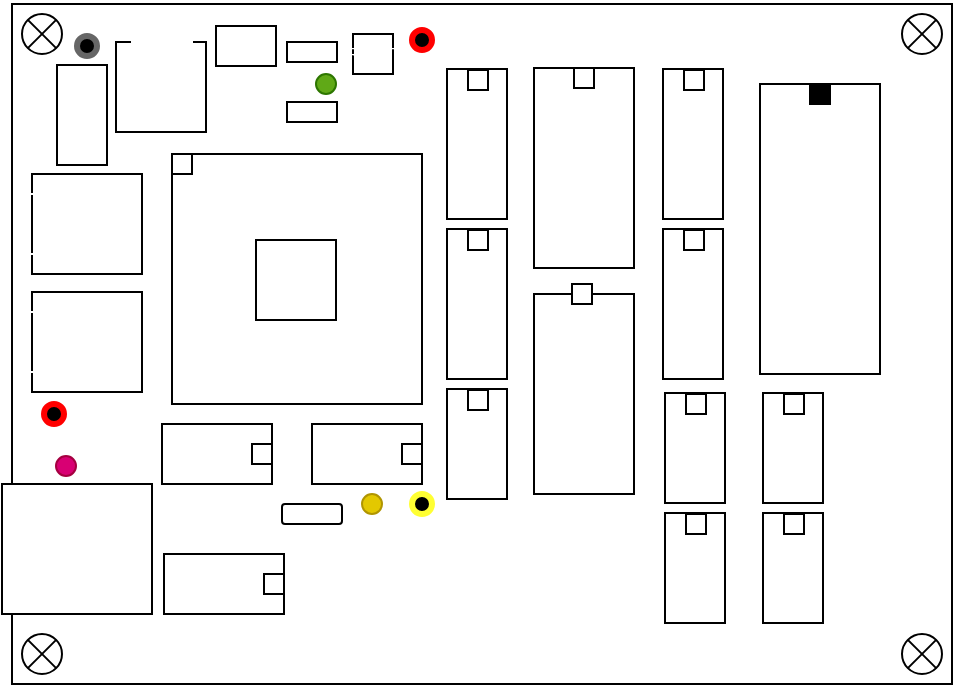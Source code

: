 <mxfile>
    <diagram id="57okp_fHzWCL9LSm3YcQ" name="ページ1">
        <mxGraphModel dx="893" dy="746" grid="1" gridSize="5" guides="1" tooltips="1" connect="1" arrows="1" fold="1" page="1" pageScale="1" pageWidth="827" pageHeight="1169" math="0" shadow="0">
            <root>
                <mxCell id="0"/>
                <mxCell id="1" parent="0"/>
                <mxCell id="5" value="" style="rounded=0;whiteSpace=wrap;html=1;fontColor=#FFFFFF;" parent="1" vertex="1">
                    <mxGeometry x="40" y="105" width="470" height="340" as="geometry"/>
                </mxCell>
                <mxCell id="13" value="&lt;font style=&quot;font-size: 8px;&quot;&gt;ISP&lt;br&gt;ソケット&lt;/font&gt;" style="rounded=0;whiteSpace=wrap;html=1;fontSize=10;fontColor=#FFFFFF;rotation=90;" parent="1" vertex="1">
                    <mxGeometry x="50" y="148" width="50" height="25" as="geometry"/>
                </mxCell>
                <mxCell id="14" value="DC&lt;br&gt;Jack&lt;br&gt;(5V)" style="whiteSpace=wrap;html=1;aspect=fixed;fontSize=8;fontColor=#FFFFFF;" parent="1" vertex="1">
                    <mxGeometry x="92" y="124" width="45" height="45" as="geometry"/>
                </mxCell>
                <mxCell id="25" value="" style="group;rotation=-90;" parent="1" vertex="1" connectable="0">
                    <mxGeometry x="245" y="310" width="55" height="30" as="geometry"/>
                </mxCell>
                <mxCell id="23" value="74HC74" style="rounded=0;whiteSpace=wrap;html=1;fontSize=7;fontColor=#FFFFFF;rotation=-90;" parent="25" vertex="1">
                    <mxGeometry width="55" height="30" as="geometry"/>
                </mxCell>
                <mxCell id="24" value="" style="whiteSpace=wrap;html=1;aspect=fixed;fontSize=7;fontColor=#FFFFFF;rotation=-90;" parent="25" vertex="1">
                    <mxGeometry x="23" y="-12" width="10" height="10" as="geometry"/>
                </mxCell>
                <mxCell id="26" value="" style="group" parent="1" vertex="1" connectable="0">
                    <mxGeometry x="190" y="315" width="55" height="30" as="geometry"/>
                </mxCell>
                <mxCell id="19" value="74HC04" style="rounded=0;whiteSpace=wrap;html=1;fontSize=7;fontColor=#FFFFFF;" parent="26" vertex="1">
                    <mxGeometry width="55" height="30" as="geometry"/>
                </mxCell>
                <mxCell id="21" value="" style="whiteSpace=wrap;html=1;aspect=fixed;fontSize=7;fontColor=#FFFFFF;" parent="26" vertex="1">
                    <mxGeometry x="45" y="10" width="10" height="10" as="geometry"/>
                </mxCell>
                <mxCell id="27" value="" style="group" parent="1" vertex="1" connectable="0">
                    <mxGeometry x="115" y="315" width="55" height="30" as="geometry"/>
                </mxCell>
                <mxCell id="16" value="74HC125" style="rounded=0;whiteSpace=wrap;html=1;fontSize=7;fontColor=#FFFFFF;" parent="27" vertex="1">
                    <mxGeometry width="55" height="30" as="geometry"/>
                </mxCell>
                <mxCell id="20" value="" style="whiteSpace=wrap;html=1;aspect=fixed;fontSize=7;fontColor=#FFFFFF;" parent="27" vertex="1">
                    <mxGeometry x="45" y="10" width="10" height="10" as="geometry"/>
                </mxCell>
                <mxCell id="28" value="" style="group" parent="1" vertex="1" connectable="0">
                    <mxGeometry x="116" y="380" width="60" height="30" as="geometry"/>
                </mxCell>
                <mxCell id="15" value="74HC4050" style="rounded=0;whiteSpace=wrap;html=1;fontSize=7;fontColor=#FFFFFF;" parent="28" vertex="1">
                    <mxGeometry width="60" height="30" as="geometry"/>
                </mxCell>
                <mxCell id="22" value="" style="whiteSpace=wrap;html=1;aspect=fixed;fontSize=7;fontColor=#FFFFFF;" parent="28" vertex="1">
                    <mxGeometry x="50" y="10" width="10" height="10" as="geometry"/>
                </mxCell>
                <mxCell id="30" value="" style="group;rotation=-90;" parent="1" vertex="1" connectable="0">
                    <mxGeometry x="235" y="160" width="75" height="30" as="geometry"/>
                </mxCell>
                <mxCell id="17" value="74AC573" style="rounded=0;whiteSpace=wrap;html=1;fontSize=7;fontColor=#FFFFFF;rotation=-90;" parent="30" vertex="1">
                    <mxGeometry width="75" height="30" as="geometry"/>
                </mxCell>
                <mxCell id="29" value="" style="whiteSpace=wrap;html=1;aspect=fixed;fontSize=7;fontColor=#FFFFFF;rotation=-90;" parent="30" vertex="1">
                    <mxGeometry x="33" y="-22" width="10" height="10" as="geometry"/>
                </mxCell>
                <mxCell id="37" value="" style="group;rotation=-90;" parent="1" vertex="1" connectable="0">
                    <mxGeometry x="235" y="240" width="75" height="30" as="geometry"/>
                </mxCell>
                <mxCell id="38" value="74HC244" style="rounded=0;whiteSpace=wrap;html=1;fontSize=7;fontColor=#FFFFFF;rotation=-90;" parent="37" vertex="1">
                    <mxGeometry width="75" height="30" as="geometry"/>
                </mxCell>
                <mxCell id="39" value="" style="whiteSpace=wrap;html=1;aspect=fixed;fontSize=7;fontColor=#FFFFFF;rotation=-90;" parent="37" vertex="1">
                    <mxGeometry x="33" y="-22" width="10" height="10" as="geometry"/>
                </mxCell>
                <mxCell id="40" value="" style="group;rotation=-90;" parent="1" vertex="1" connectable="0">
                    <mxGeometry x="343" y="160" width="75" height="30" as="geometry"/>
                </mxCell>
                <mxCell id="41" value="74HC574" style="rounded=0;whiteSpace=wrap;html=1;fontSize=7;fontColor=#FFFFFF;rotation=-90;" parent="40" vertex="1">
                    <mxGeometry width="75" height="30" as="geometry"/>
                </mxCell>
                <mxCell id="42" value="" style="whiteSpace=wrap;html=1;aspect=fixed;fontSize=7;fontColor=#FFFFFF;rotation=-90;" parent="40" vertex="1">
                    <mxGeometry x="33" y="-22" width="10" height="10" as="geometry"/>
                </mxCell>
                <mxCell id="43" value="" style="group;rotation=-90;" parent="1" vertex="1" connectable="0">
                    <mxGeometry x="343" y="240" width="75" height="30" as="geometry"/>
                </mxCell>
                <mxCell id="44" value="74HC254" style="rounded=0;whiteSpace=wrap;html=1;fontSize=7;fontColor=#FFFFFF;rotation=-90;" parent="43" vertex="1">
                    <mxGeometry width="75" height="30" as="geometry"/>
                </mxCell>
                <mxCell id="45" value="" style="whiteSpace=wrap;html=1;aspect=fixed;fontSize=7;fontColor=#FFFFFF;rotation=-90;" parent="43" vertex="1">
                    <mxGeometry x="33" y="-22" width="10" height="10" as="geometry"/>
                </mxCell>
                <mxCell id="51" value="" style="group;rotation=-90;" parent="1" vertex="1" connectable="0">
                    <mxGeometry x="276" y="162" width="100" height="50" as="geometry"/>
                </mxCell>
                <mxCell id="46" value="HM64256" style="rounded=0;whiteSpace=wrap;html=1;fontSize=7;fontColor=#FFFFFF;rotation=-90;" parent="51" vertex="1">
                    <mxGeometry width="100" height="50" as="geometry"/>
                </mxCell>
                <mxCell id="50" value="" style="whiteSpace=wrap;html=1;aspect=fixed;fontSize=7;fontColor=#FFFFFF;rotation=-90;" parent="51" vertex="1">
                    <mxGeometry x="45" y="-25" width="10" height="10" as="geometry"/>
                </mxCell>
                <mxCell id="53" value="HM64256" style="rounded=0;whiteSpace=wrap;html=1;fontSize=7;fontColor=#FFFFFF;rotation=-90;" parent="1" vertex="1">
                    <mxGeometry x="276" y="275" width="100" height="50" as="geometry"/>
                </mxCell>
                <mxCell id="55" value="" style="group;rotation=-90;" parent="1" vertex="1" connectable="0">
                    <mxGeometry x="403" y="312" width="55" height="30" as="geometry"/>
                </mxCell>
                <mxCell id="56" value="74HC32&lt;br&gt;(U9)" style="rounded=0;whiteSpace=wrap;html=1;fontSize=7;fontColor=#FFFFFF;rotation=-90;" parent="55" vertex="1">
                    <mxGeometry width="55" height="30" as="geometry"/>
                </mxCell>
                <mxCell id="57" value="" style="whiteSpace=wrap;html=1;aspect=fixed;fontSize=7;fontColor=#FFFFFF;rotation=-90;" parent="55" vertex="1">
                    <mxGeometry x="23" y="-12" width="10" height="10" as="geometry"/>
                </mxCell>
                <mxCell id="58" value="" style="group;rotation=-90;" parent="1" vertex="1" connectable="0">
                    <mxGeometry x="403" y="372" width="55" height="30" as="geometry"/>
                </mxCell>
                <mxCell id="59" value="74HC32&lt;br&gt;(U10)" style="rounded=0;whiteSpace=wrap;html=1;fontSize=7;fontColor=#FFFFFF;rotation=-90;" parent="58" vertex="1">
                    <mxGeometry width="55" height="30" as="geometry"/>
                </mxCell>
                <mxCell id="60" value="" style="whiteSpace=wrap;html=1;aspect=fixed;fontSize=7;fontColor=#FFFFFF;rotation=-90;" parent="58" vertex="1">
                    <mxGeometry x="23" y="-12" width="10" height="10" as="geometry"/>
                </mxCell>
                <mxCell id="61" value="" style="group;rotation=-90;" parent="1" vertex="1" connectable="0">
                    <mxGeometry x="354" y="312" width="55" height="30" as="geometry"/>
                </mxCell>
                <mxCell id="62" value="74HC08" style="rounded=0;whiteSpace=wrap;html=1;fontSize=7;fontColor=#FFFFFF;rotation=-90;" parent="61" vertex="1">
                    <mxGeometry width="55" height="30" as="geometry"/>
                </mxCell>
                <mxCell id="63" value="" style="whiteSpace=wrap;html=1;aspect=fixed;fontSize=7;fontColor=#FFFFFF;rotation=-90;" parent="61" vertex="1">
                    <mxGeometry x="23" y="-12" width="10" height="10" as="geometry"/>
                </mxCell>
                <mxCell id="64" value="" style="group;rotation=-90;" parent="1" vertex="1" connectable="0">
                    <mxGeometry x="354" y="372" width="55" height="30" as="geometry"/>
                </mxCell>
                <mxCell id="65" value="74HC125" style="rounded=0;whiteSpace=wrap;html=1;fontSize=7;fontColor=#FFFFFF;rotation=-90;" parent="64" vertex="1">
                    <mxGeometry width="55" height="30" as="geometry"/>
                </mxCell>
                <mxCell id="66" value="" style="whiteSpace=wrap;html=1;aspect=fixed;fontSize=7;fontColor=#FFFFFF;rotation=-90;" parent="64" vertex="1">
                    <mxGeometry x="23" y="-12" width="10" height="10" as="geometry"/>
                </mxCell>
                <mxCell id="67" value="16MHz" style="rounded=1;whiteSpace=wrap;html=1;fontSize=7;fontColor=#FFFFFF;" parent="1" vertex="1">
                    <mxGeometry x="175" y="355" width="30" height="10" as="geometry"/>
                </mxCell>
                <mxCell id="70" value="SW" style="rounded=0;whiteSpace=wrap;html=1;fontSize=8;fontColor=#FFFFFF;" parent="1" vertex="1">
                    <mxGeometry x="177.5" y="154" width="25" height="10" as="geometry"/>
                </mxCell>
                <mxCell id="72" value="" style="ellipse;whiteSpace=wrap;html=1;aspect=fixed;fontSize=8;fontColor=#ffffff;fillColor=#60a917;strokeColor=#2D7600;" parent="1" vertex="1">
                    <mxGeometry x="192" y="140" width="10" height="10" as="geometry"/>
                </mxCell>
                <mxCell id="73" value="" style="ellipse;whiteSpace=wrap;html=1;aspect=fixed;fontSize=8;fontColor=#ffffff;fillColor=#d80073;strokeColor=#A50040;" parent="1" vertex="1">
                    <mxGeometry x="62" y="331" width="10" height="10" as="geometry"/>
                </mxCell>
                <mxCell id="74" value="" style="ellipse;whiteSpace=wrap;html=1;aspect=fixed;fontSize=8;fontColor=#000000;fillColor=#e3c800;strokeColor=#B09500;" parent="1" vertex="1">
                    <mxGeometry x="215" y="350" width="10" height="10" as="geometry"/>
                </mxCell>
                <mxCell id="77" value="Terminal&lt;br&gt;" style="rounded=0;whiteSpace=wrap;html=1;fontSize=7;fontColor=#FFFFFF;" parent="1" vertex="1">
                    <mxGeometry x="142" y="116" width="30" height="20" as="geometry"/>
                </mxCell>
                <mxCell id="80" value="" style="group" parent="1" vertex="1" connectable="0">
                    <mxGeometry x="120" y="180" width="125" height="125" as="geometry"/>
                </mxCell>
                <mxCell id="6" value="&lt;font style=&quot;font-size: 10px;&quot;&gt;Pitch変換基板&lt;br&gt;&lt;br&gt;&lt;br&gt;&lt;br&gt;&lt;br&gt;&lt;br&gt;&lt;/font&gt;" style="whiteSpace=wrap;html=1;aspect=fixed;fontColor=#FFFFFF;" parent="80" vertex="1">
                    <mxGeometry width="125" height="125" as="geometry"/>
                </mxCell>
                <mxCell id="7" value="&lt;p style=&quot;line-height: 70%;&quot;&gt;&lt;font style=&quot;font-size: 8px;&quot;&gt;ATmega&lt;br&gt;128&lt;br&gt;&lt;/font&gt;&lt;/p&gt;" style="whiteSpace=wrap;html=1;aspect=fixed;fontColor=#FFFFFF;" parent="80" vertex="1">
                    <mxGeometry x="42" y="43" width="40" height="40" as="geometry"/>
                </mxCell>
                <mxCell id="33" value="" style="whiteSpace=wrap;html=1;aspect=fixed;fontSize=7;fontColor=#FFFFFF;" parent="80" vertex="1">
                    <mxGeometry width="10" height="10" as="geometry"/>
                </mxCell>
                <mxCell id="84" value="" style="group" parent="1" vertex="1" connectable="0">
                    <mxGeometry x="45" y="420" width="20" height="20" as="geometry"/>
                </mxCell>
                <mxCell id="81" value="" style="ellipse;whiteSpace=wrap;html=1;aspect=fixed;fontSize=7;fontColor=#FFFFFF;" parent="84" vertex="1">
                    <mxGeometry width="20" height="20" as="geometry"/>
                </mxCell>
                <mxCell id="82" value="" style="endArrow=none;html=1;fontSize=7;fontColor=#FFFFFF;exitX=0;exitY=1;exitDx=0;exitDy=0;entryX=1;entryY=0;entryDx=0;entryDy=0;" parent="84" source="81" target="81" edge="1">
                    <mxGeometry width="50" height="50" relative="1" as="geometry">
                        <mxPoint x="60" y="35" as="sourcePoint"/>
                        <mxPoint x="110" y="-15" as="targetPoint"/>
                    </mxGeometry>
                </mxCell>
                <mxCell id="83" value="" style="endArrow=none;html=1;fontSize=7;fontColor=#FFFFFF;exitX=1;exitY=1;exitDx=0;exitDy=0;entryX=0;entryY=0;entryDx=0;entryDy=0;" parent="84" source="81" target="81" edge="1">
                    <mxGeometry width="50" height="50" relative="1" as="geometry">
                        <mxPoint x="7.929" y="22.071" as="sourcePoint"/>
                        <mxPoint x="22.071" y="7.929" as="targetPoint"/>
                    </mxGeometry>
                </mxCell>
                <mxCell id="85" value="" style="group" parent="1" vertex="1" connectable="0">
                    <mxGeometry x="485" y="420" width="20" height="20" as="geometry"/>
                </mxCell>
                <mxCell id="86" value="" style="ellipse;whiteSpace=wrap;html=1;aspect=fixed;fontSize=7;fontColor=#FFFFFF;" parent="85" vertex="1">
                    <mxGeometry width="20" height="20" as="geometry"/>
                </mxCell>
                <mxCell id="87" value="" style="endArrow=none;html=1;fontSize=7;fontColor=#FFFFFF;exitX=0;exitY=1;exitDx=0;exitDy=0;entryX=1;entryY=0;entryDx=0;entryDy=0;" parent="85" source="86" target="86" edge="1">
                    <mxGeometry width="50" height="50" relative="1" as="geometry">
                        <mxPoint x="60" y="35" as="sourcePoint"/>
                        <mxPoint x="110" y="-15" as="targetPoint"/>
                    </mxGeometry>
                </mxCell>
                <mxCell id="88" value="" style="endArrow=none;html=1;fontSize=7;fontColor=#FFFFFF;exitX=1;exitY=1;exitDx=0;exitDy=0;entryX=0;entryY=0;entryDx=0;entryDy=0;" parent="85" source="86" target="86" edge="1">
                    <mxGeometry width="50" height="50" relative="1" as="geometry">
                        <mxPoint x="7.929" y="22.071" as="sourcePoint"/>
                        <mxPoint x="22.071" y="7.929" as="targetPoint"/>
                    </mxGeometry>
                </mxCell>
                <mxCell id="89" value="" style="group" parent="1" vertex="1" connectable="0">
                    <mxGeometry x="485" y="110" width="20" height="20" as="geometry"/>
                </mxCell>
                <mxCell id="90" value="" style="ellipse;whiteSpace=wrap;html=1;aspect=fixed;fontSize=7;fontColor=#FFFFFF;" parent="89" vertex="1">
                    <mxGeometry width="20" height="20" as="geometry"/>
                </mxCell>
                <mxCell id="91" value="" style="endArrow=none;html=1;fontSize=7;fontColor=#FFFFFF;exitX=0;exitY=1;exitDx=0;exitDy=0;entryX=1;entryY=0;entryDx=0;entryDy=0;" parent="89" source="90" target="90" edge="1">
                    <mxGeometry width="50" height="50" relative="1" as="geometry">
                        <mxPoint x="60" y="35" as="sourcePoint"/>
                        <mxPoint x="110" y="-15" as="targetPoint"/>
                    </mxGeometry>
                </mxCell>
                <mxCell id="92" value="" style="endArrow=none;html=1;fontSize=7;fontColor=#FFFFFF;exitX=1;exitY=1;exitDx=0;exitDy=0;entryX=0;entryY=0;entryDx=0;entryDy=0;" parent="89" source="90" target="90" edge="1">
                    <mxGeometry width="50" height="50" relative="1" as="geometry">
                        <mxPoint x="7.929" y="22.071" as="sourcePoint"/>
                        <mxPoint x="22.071" y="7.929" as="targetPoint"/>
                    </mxGeometry>
                </mxCell>
                <mxCell id="93" value="" style="group" parent="1" vertex="1" connectable="0">
                    <mxGeometry x="45" y="110" width="20" height="20" as="geometry"/>
                </mxCell>
                <mxCell id="94" value="" style="ellipse;whiteSpace=wrap;html=1;aspect=fixed;fontSize=7;fontColor=#FFFFFF;" parent="93" vertex="1">
                    <mxGeometry width="20" height="20" as="geometry"/>
                </mxCell>
                <mxCell id="95" value="" style="endArrow=none;html=1;fontSize=7;fontColor=#FFFFFF;exitX=0;exitY=1;exitDx=0;exitDy=0;entryX=1;entryY=0;entryDx=0;entryDy=0;" parent="93" source="94" target="94" edge="1">
                    <mxGeometry width="50" height="50" relative="1" as="geometry">
                        <mxPoint x="60" y="35" as="sourcePoint"/>
                        <mxPoint x="110" y="-15" as="targetPoint"/>
                    </mxGeometry>
                </mxCell>
                <mxCell id="96" value="" style="endArrow=none;html=1;fontSize=7;fontColor=#FFFFFF;exitX=1;exitY=1;exitDx=0;exitDy=0;entryX=0;entryY=0;entryDx=0;entryDy=0;" parent="93" source="94" target="94" edge="1">
                    <mxGeometry width="50" height="50" relative="1" as="geometry">
                        <mxPoint x="7.929" y="22.071" as="sourcePoint"/>
                        <mxPoint x="22.071" y="7.929" as="targetPoint"/>
                    </mxGeometry>
                </mxCell>
                <mxCell id="102" value="" style="group" parent="1" vertex="1" connectable="0">
                    <mxGeometry x="414" y="145" width="60" height="145" as="geometry"/>
                </mxCell>
                <mxCell id="18" value="Z80A" style="rounded=0;whiteSpace=wrap;html=1;fontSize=7;fontColor=#FFFFFF;direction=south;" parent="102" vertex="1">
                    <mxGeometry width="60" height="145" as="geometry"/>
                </mxCell>
                <mxCell id="101" value="" style="whiteSpace=wrap;html=1;aspect=fixed;fillStyle=auto;fontSize=7;fontColor=#FFFFFF;fillColor=#000000;" parent="102" vertex="1">
                    <mxGeometry x="25" width="10" height="10" as="geometry"/>
                </mxCell>
                <mxCell id="103" value="" style="whiteSpace=wrap;html=1;aspect=fixed;fontSize=7;fontColor=#FFFFFF;rotation=-90;" parent="1" vertex="1">
                    <mxGeometry x="320" y="245" width="10" height="10" as="geometry"/>
                </mxCell>
                <mxCell id="105" value="JP" style="rounded=0;whiteSpace=wrap;html=1;fontSize=8;fontColor=#FFFFFF;" parent="1" vertex="1">
                    <mxGeometry x="177.5" y="124" width="25" height="10" as="geometry"/>
                </mxCell>
                <mxCell id="106" value="" style="ellipse;whiteSpace=wrap;html=1;aspect=fixed;fillStyle=auto;fontSize=10;fontColor=#FFFFFF;fillColor=#000000;strokeColor=#FF0000;strokeWidth=3;" parent="1" vertex="1">
                    <mxGeometry x="240" y="118" width="10" height="10" as="geometry"/>
                </mxCell>
                <mxCell id="108" value="" style="ellipse;whiteSpace=wrap;html=1;aspect=fixed;fillStyle=auto;fontSize=10;fontColor=#FFFFFF;fillColor=#000000;strokeColor=#666666;strokeWidth=3;" parent="1" vertex="1">
                    <mxGeometry x="72.5" y="121" width="10" height="10" as="geometry"/>
                </mxCell>
                <mxCell id="109" value="" style="ellipse;whiteSpace=wrap;html=1;aspect=fixed;fillStyle=auto;fontSize=10;fontColor=#FFFFFF;fillColor=#000000;strokeColor=#FF0000;strokeWidth=3;" parent="1" vertex="1">
                    <mxGeometry x="56" y="305" width="10" height="10" as="geometry"/>
                </mxCell>
                <mxCell id="110" value="" style="ellipse;whiteSpace=wrap;html=1;aspect=fixed;fillStyle=auto;fontSize=10;fontColor=#FFFFFF;fillColor=#000000;strokeColor=#FFFF33;strokeWidth=3;" parent="1" vertex="1">
                    <mxGeometry x="240" y="350" width="10" height="10" as="geometry"/>
                </mxCell>
                <mxCell id="111" value="+5V" style="text;html=1;strokeColor=none;fillColor=none;align=center;verticalAlign=middle;whiteSpace=wrap;rounded=0;fillStyle=auto;strokeWidth=3;fontSize=10;fontColor=#FFFFFF;" parent="1" vertex="1">
                    <mxGeometry x="247" y="112" width="32.5" height="20" as="geometry"/>
                </mxCell>
                <mxCell id="112" value="+3.3V" style="text;html=1;strokeColor=none;fillColor=none;align=center;verticalAlign=middle;whiteSpace=wrap;rounded=0;fillStyle=auto;strokeWidth=3;fontSize=10;fontColor=#FFFFFF;" parent="1" vertex="1">
                    <mxGeometry x="67.5" y="300" width="32.5" height="20" as="geometry"/>
                </mxCell>
                <mxCell id="113" value="GND" style="text;html=1;strokeColor=none;fillColor=none;align=center;verticalAlign=middle;whiteSpace=wrap;rounded=0;fillStyle=auto;strokeWidth=3;fontSize=10;fontColor=#FFFFFF;" parent="1" vertex="1">
                    <mxGeometry x="62" y="103" width="32.5" height="20" as="geometry"/>
                </mxCell>
                <mxCell id="114" value="CLK" style="text;html=1;strokeColor=none;fillColor=none;align=center;verticalAlign=middle;whiteSpace=wrap;rounded=0;fillStyle=auto;strokeWidth=3;fontSize=10;fontColor=#FFFFFF;" parent="1" vertex="1">
                    <mxGeometry x="228.75" y="360" width="32.5" height="20" as="geometry"/>
                </mxCell>
                <mxCell id="116" value="" style="group" parent="1" vertex="1" connectable="0">
                    <mxGeometry x="210.5" y="120" width="20" height="20" as="geometry"/>
                </mxCell>
                <mxCell id="71" value="RESET" style="whiteSpace=wrap;html=1;aspect=fixed;fontSize=8;fontColor=#FFFFFF;" parent="116" vertex="1">
                    <mxGeometry width="20" height="20" as="geometry"/>
                </mxCell>
                <mxCell id="115" value="" style="ellipse;whiteSpace=wrap;html=1;aspect=fixed;fillStyle=auto;strokeColor=#FFFFFF;strokeWidth=1;fontSize=10;fontColor=#FFFFFF;fillColor=none;" parent="116" vertex="1">
                    <mxGeometry x="5" y="5" width="10" height="10" as="geometry"/>
                </mxCell>
                <mxCell id="121" value="" style="group" parent="1" vertex="1" connectable="0">
                    <mxGeometry x="45" y="249" width="60" height="50" as="geometry"/>
                </mxCell>
                <mxCell id="11" value="&lt;font style=&quot;font-size: 7px;&quot;&gt;USBシリアル&lt;br&gt;変換モジュール&lt;br&gt;(CH1)&lt;/font&gt;" style="rounded=0;whiteSpace=wrap;html=1;fontSize=8;fontColor=#FFFFFF;" parent="121" vertex="1">
                    <mxGeometry x="5" width="55" height="50" as="geometry"/>
                </mxCell>
                <mxCell id="120" value="" style="rounded=0;whiteSpace=wrap;html=1;fillStyle=auto;strokeColor=#FFFFFF;strokeWidth=1;fontSize=10;fontColor=#FFFFFF;fillColor=none;" parent="121" vertex="1">
                    <mxGeometry y="10" width="20" height="30" as="geometry"/>
                </mxCell>
                <mxCell id="122" value="" style="group" parent="1" vertex="1" connectable="0">
                    <mxGeometry x="45" y="190" width="60" height="50" as="geometry"/>
                </mxCell>
                <mxCell id="10" value="&lt;font style=&quot;font-size: 7px;&quot;&gt;USBシリアル&lt;br&gt;変換モジュール&lt;br&gt;(CH0)&lt;/font&gt;" style="rounded=0;whiteSpace=wrap;html=1;fontSize=8;fontColor=#FFFFFF;" parent="122" vertex="1">
                    <mxGeometry x="5" width="55" height="50" as="geometry"/>
                </mxCell>
                <mxCell id="119" value="" style="rounded=0;whiteSpace=wrap;html=1;fillStyle=auto;strokeColor=#FFFFFF;strokeWidth=1;fontSize=10;fontColor=#FFFFFF;fillColor=none;" parent="122" vertex="1">
                    <mxGeometry y="10" width="20" height="30" as="geometry"/>
                </mxCell>
                <mxCell id="124" value="" style="group" parent="1" vertex="1" connectable="0">
                    <mxGeometry x="35" y="345" width="75" height="65" as="geometry"/>
                </mxCell>
                <mxCell id="12" value="&lt;font style=&quot;font-size: 10px;&quot;&gt;microSD&lt;br&gt;ソケット基板&lt;/font&gt;" style="rounded=0;whiteSpace=wrap;html=1;fontSize=8;fontColor=#FFFFFF;" parent="124" vertex="1">
                    <mxGeometry width="75" height="65" as="geometry"/>
                </mxCell>
                <mxCell id="123" value="" style="rounded=0;whiteSpace=wrap;html=1;fillStyle=auto;strokeColor=#FFFFFF;strokeWidth=1;fontSize=10;fontColor=#FFFFFF;fillColor=none;" parent="124" vertex="1">
                    <mxGeometry x="2" y="10" width="55" height="45" as="geometry"/>
                </mxCell>
                <mxCell id="125" value="&lt;font style=&quot;font-size: 6px;&quot;&gt;Power&lt;/font&gt;" style="text;html=1;strokeColor=none;fillColor=none;align=center;verticalAlign=middle;whiteSpace=wrap;rounded=0;fillStyle=auto;strokeWidth=3;fontSize=10;fontColor=#FFFFFF;" parent="1" vertex="1">
                    <mxGeometry x="166.25" y="139" width="32.5" height="11" as="geometry"/>
                </mxCell>
                <mxCell id="126" value="&lt;font style=&quot;font-size: 6px;&quot;&gt;BUSACK&lt;/font&gt;" style="text;html=1;strokeColor=none;fillColor=none;align=center;verticalAlign=middle;whiteSpace=wrap;rounded=0;fillStyle=auto;strokeWidth=3;fontSize=10;fontColor=#FFFFFF;" parent="1" vertex="1">
                    <mxGeometry x="205" y="360" width="32.5" height="11" as="geometry"/>
                </mxCell>
                <mxCell id="127" value="&lt;font style=&quot;font-size: 6px;&quot;&gt;SD Access&lt;/font&gt;" style="text;html=1;strokeColor=none;fillColor=none;align=center;verticalAlign=middle;whiteSpace=wrap;rounded=0;fillStyle=auto;strokeWidth=3;fontSize=10;fontColor=#FFFFFF;" parent="1" vertex="1">
                    <mxGeometry x="72.5" y="331" width="32.5" height="11" as="geometry"/>
                </mxCell>
                <mxCell id="129" value="" style="rounded=0;whiteSpace=wrap;html=1;fillStyle=auto;strokeColor=#FFFFFF;strokeWidth=1;fontSize=6;fontColor=#FFFFFF;fillColor=none;" parent="1" vertex="1">
                    <mxGeometry x="100" y="124" width="30" height="41" as="geometry"/>
                </mxCell>
            </root>
        </mxGraphModel>
    </diagram>
</mxfile>